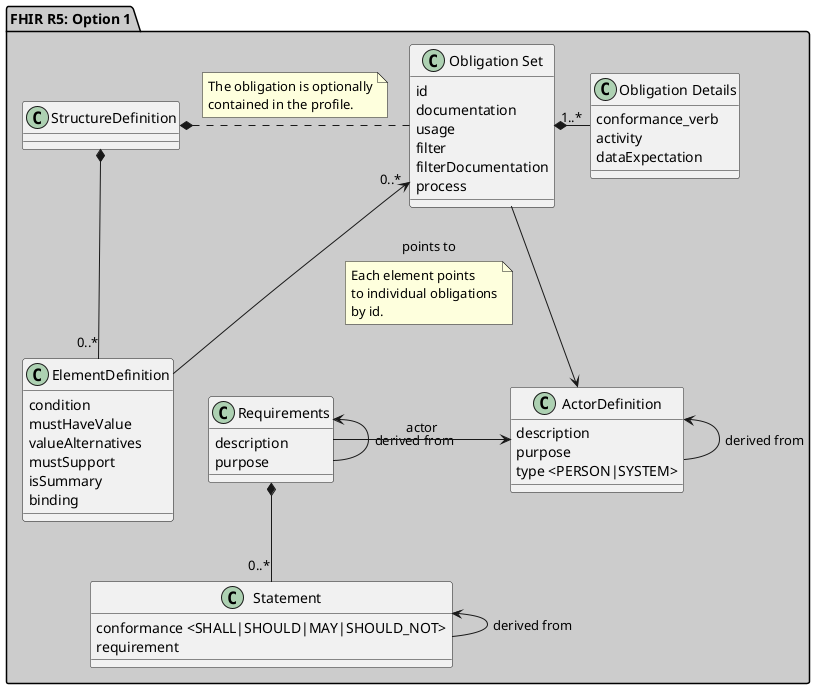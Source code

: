@startuml

package "FHIR R5: Option 1" #ccc  {

class "ActorDefinition" as ad {
    description
    purpose
    type <PERSON|SYSTEM>
}

class "Requirements" as req {
    description
    purpose

}

class "Statement" as s {
    conformance <SHALL|SHOULD|MAY|SHOULD_NOT>
    requirement
}

class "ElementDefinition" as ed {
    condition
    mustHaveValue
    valueAlternatives
    mustSupport
    isSummary
    binding
}

class "StructureDefinition" as sd {

}

class "Obligation Set" as o {
    id
    documentation
    usage 
    filter 
    filterDocumentation
    process
}

class "Obligation Details" as o2 {
    conformance_verb
    activity
    dataExpectation
}

ad <-- ad: derived from
req <-- req: derived from
req -right-> ad : actor
req *-down- "0..*" s
s <-- s : derived from
sd *-- "0..*" ed
o --> ad
o "0..*" <-- ed : points to
note on link
Each element points
to individual obligations
by id.
end note

o *-right- "1..*" o2

sd *.right. o
note on link
The obligation is optionally
contained in the profile.
end note

}


@enduml